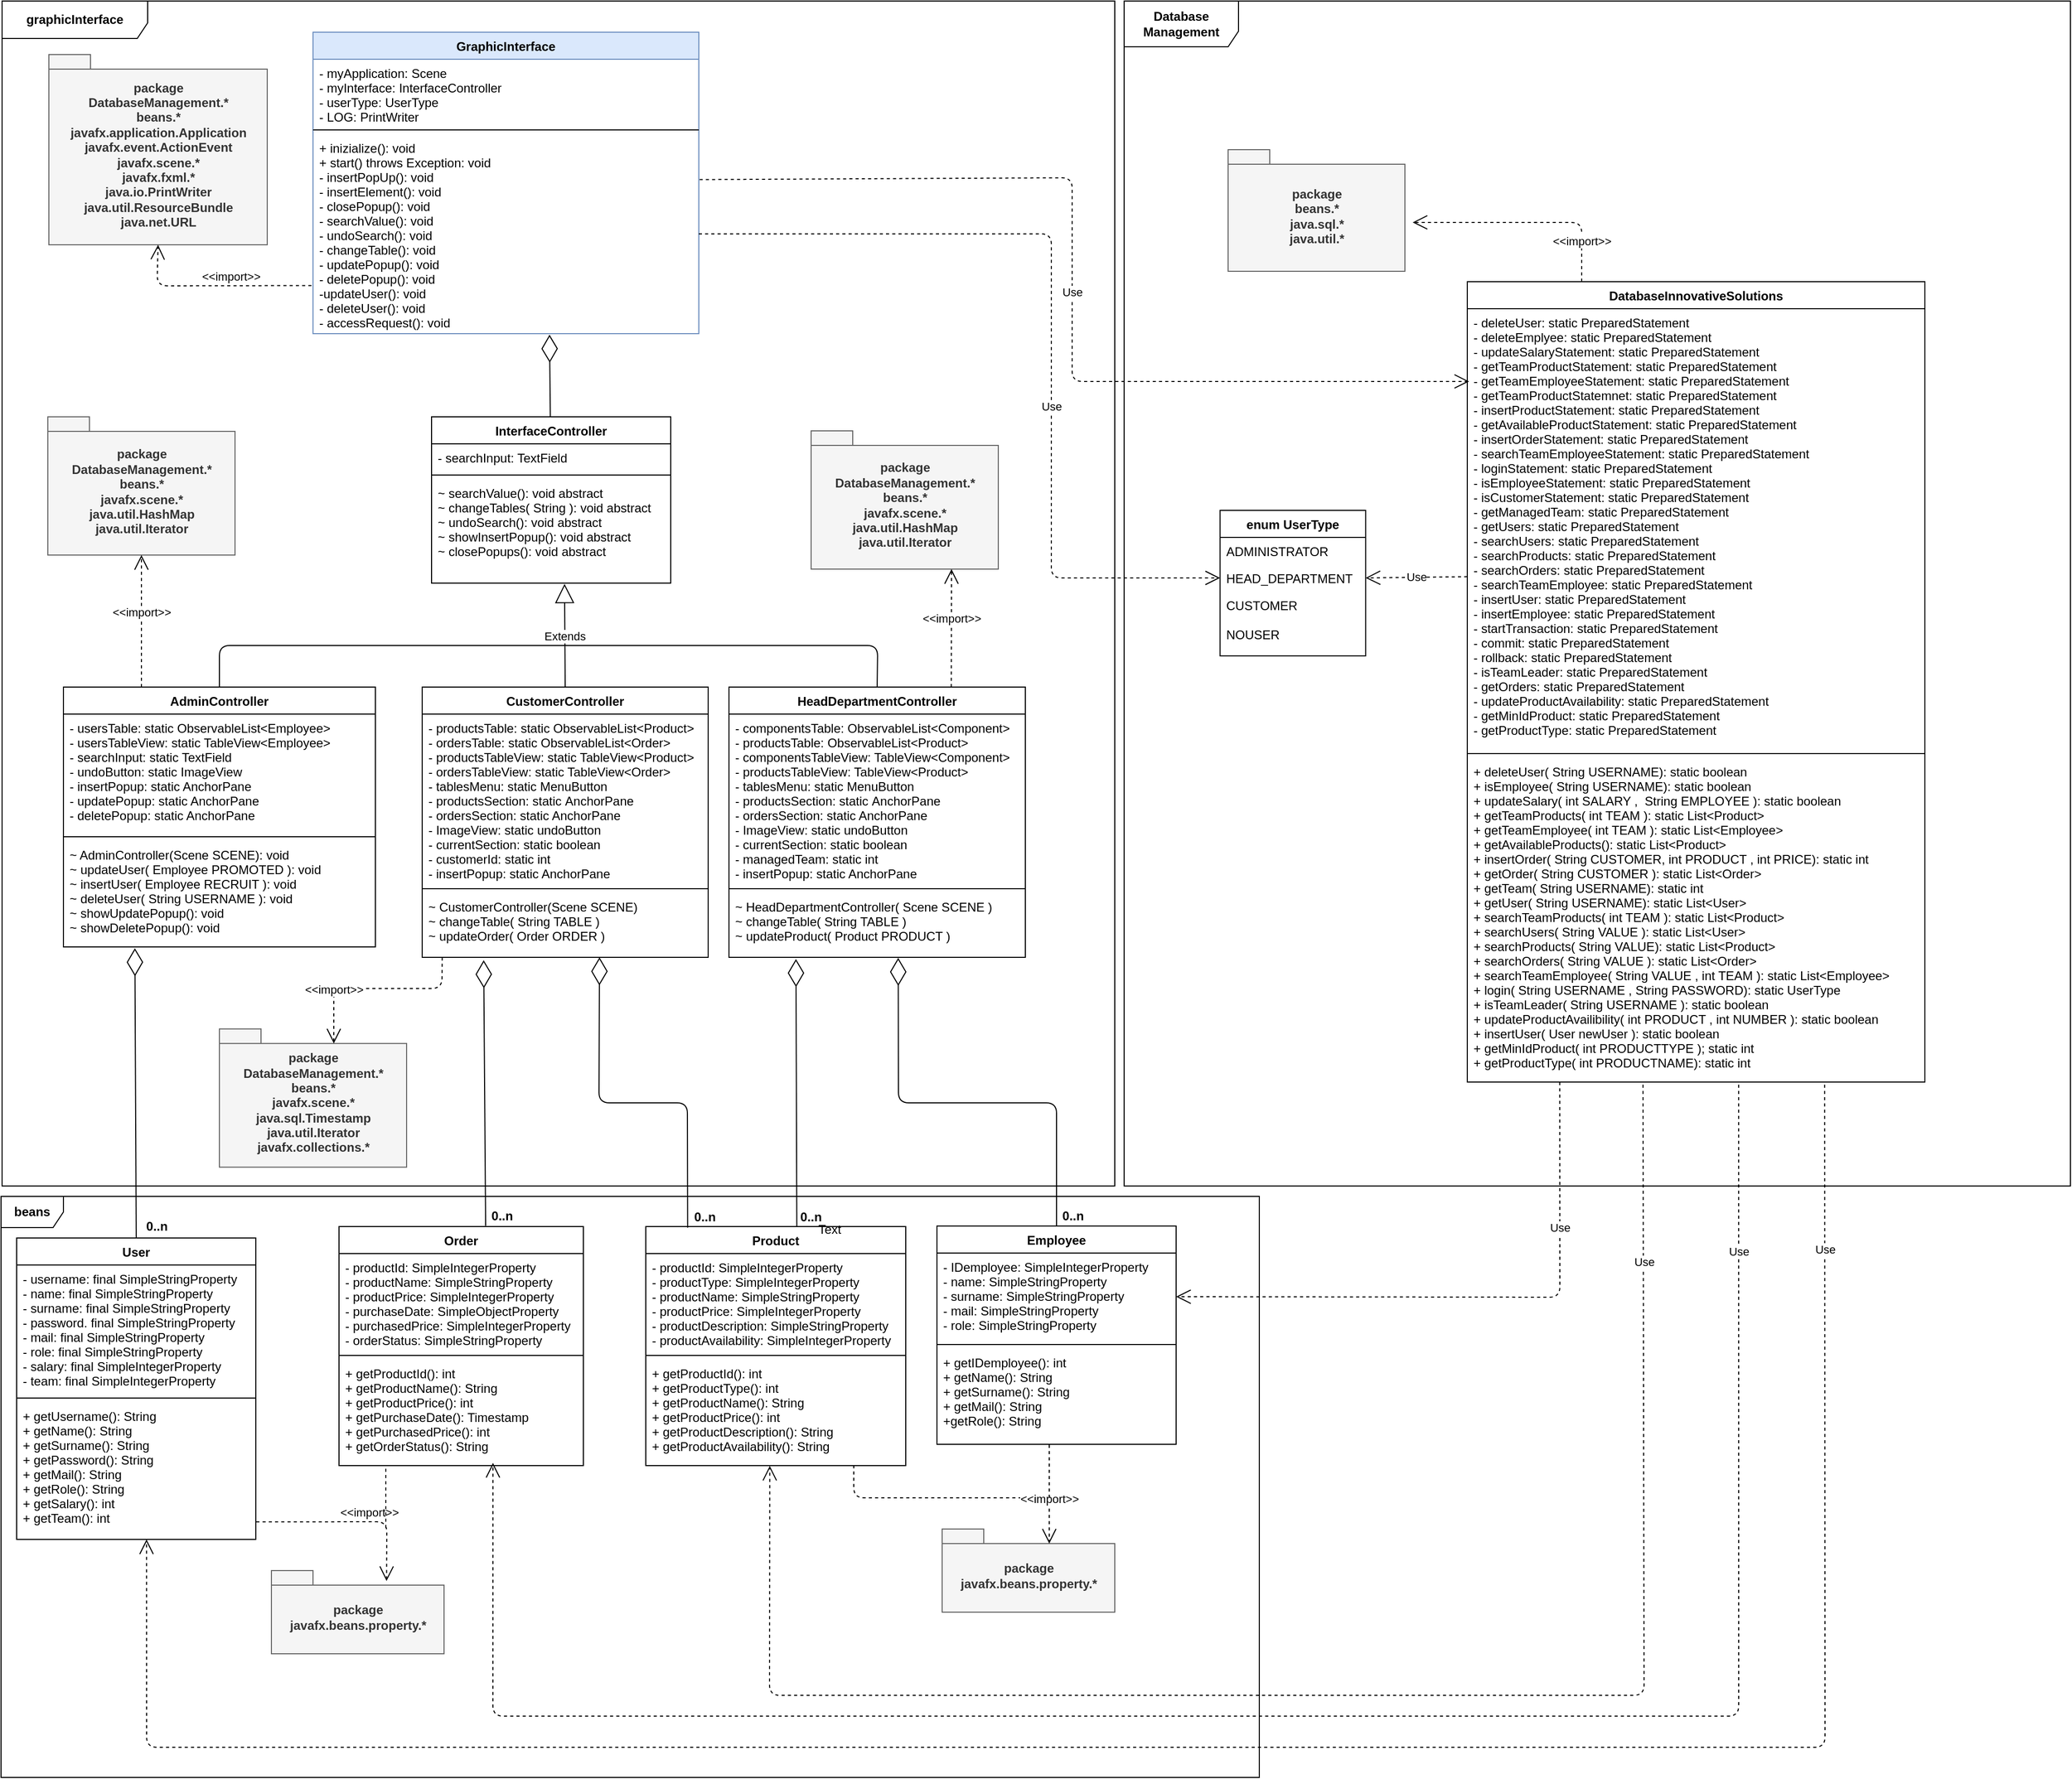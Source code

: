 <mxfile version="12.1.3" type="device" pages="1"><diagram id="MzINWJ7KjlrQxp1tsqJC" name="Page-1"><mxGraphModel dx="2232" dy="1827" grid="1" gridSize="10" guides="1" tooltips="1" connect="1" arrows="1" fold="1" page="1" pageScale="1" pageWidth="827" pageHeight="1169" math="0" shadow="0"><root><mxCell id="0"/><mxCell id="1" parent="0"/><mxCell id="zWNr34jP3jCe7QWxTcxZ-1" value="GraphicInterface" style="swimlane;fontStyle=1;align=center;verticalAlign=top;childLayout=stackLayout;horizontal=1;startSize=26;horizontalStack=0;resizeParent=1;resizeParentMax=0;resizeLast=0;collapsible=1;marginBottom=0;fillColor=#dae8fc;strokeColor=#6c8ebf;" parent="1" vertex="1"><mxGeometry x="40" y="20" width="371" height="290" as="geometry"/></mxCell><mxCell id="zWNr34jP3jCe7QWxTcxZ-2" value="- myApplication: Scene&#10;- myInterface: InterfaceController&#10;- userType: UserType&#10;- LOG: PrintWriter" style="text;strokeColor=none;fillColor=none;align=left;verticalAlign=top;spacingLeft=4;spacingRight=4;overflow=hidden;rotatable=0;points=[[0,0.5],[1,0.5]];portConstraint=eastwest;" parent="zWNr34jP3jCe7QWxTcxZ-1" vertex="1"><mxGeometry y="26" width="371" height="64" as="geometry"/></mxCell><mxCell id="zWNr34jP3jCe7QWxTcxZ-3" value="" style="line;strokeWidth=1;fillColor=none;align=left;verticalAlign=middle;spacingTop=-1;spacingLeft=3;spacingRight=3;rotatable=0;labelPosition=right;points=[];portConstraint=eastwest;" parent="zWNr34jP3jCe7QWxTcxZ-1" vertex="1"><mxGeometry y="90" width="371" height="8" as="geometry"/></mxCell><mxCell id="zWNr34jP3jCe7QWxTcxZ-4" value="+ inizialize(): void&#10;+ start() throws Exception: void&#10;- insertPopUp(): void&#10;- insertElement(): void&#10;- closePopup(): void&#10;- searchValue(): void&#10;- undoSearch(): void&#10;- changeTable(): void&#10;- updatePopup(): void&#10;- deletePopup(): void&#10;-updateUser(): void&#10;- deleteUser(): void&#10;- accessRequest(): void" style="text;strokeColor=none;fillColor=none;align=left;verticalAlign=top;spacingLeft=4;spacingRight=4;overflow=hidden;rotatable=0;points=[[0,0.5],[1,0.5]];portConstraint=eastwest;" parent="zWNr34jP3jCe7QWxTcxZ-1" vertex="1"><mxGeometry y="98" width="371" height="192" as="geometry"/></mxCell><mxCell id="zWNr34jP3jCe7QWxTcxZ-5" value="InterfaceController" style="swimlane;fontStyle=1;align=center;verticalAlign=top;childLayout=stackLayout;horizontal=1;startSize=26;horizontalStack=0;resizeParent=1;resizeParentMax=0;resizeLast=0;collapsible=1;marginBottom=0;" parent="1" vertex="1"><mxGeometry x="154" y="390" width="230" height="160" as="geometry"/></mxCell><mxCell id="zWNr34jP3jCe7QWxTcxZ-6" value="- searchInput: TextField" style="text;strokeColor=none;fillColor=none;align=left;verticalAlign=top;spacingLeft=4;spacingRight=4;overflow=hidden;rotatable=0;points=[[0,0.5],[1,0.5]];portConstraint=eastwest;" parent="zWNr34jP3jCe7QWxTcxZ-5" vertex="1"><mxGeometry y="26" width="230" height="26" as="geometry"/></mxCell><mxCell id="zWNr34jP3jCe7QWxTcxZ-7" value="" style="line;strokeWidth=1;fillColor=none;align=left;verticalAlign=middle;spacingTop=-1;spacingLeft=3;spacingRight=3;rotatable=0;labelPosition=right;points=[];portConstraint=eastwest;" parent="zWNr34jP3jCe7QWxTcxZ-5" vertex="1"><mxGeometry y="52" width="230" height="8" as="geometry"/></mxCell><mxCell id="zWNr34jP3jCe7QWxTcxZ-8" value="~ searchValue(): void abstract&#10;~ changeTables( String ): void abstract&#10;~ undoSearch(): void abstract&#10;~ showInsertPopup(): void abstract&#10;~ closePopups(): void abstract" style="text;strokeColor=none;fillColor=none;align=left;verticalAlign=top;spacingLeft=4;spacingRight=4;overflow=hidden;rotatable=0;points=[[0,0.5],[1,0.5]];portConstraint=eastwest;" parent="zWNr34jP3jCe7QWxTcxZ-5" vertex="1"><mxGeometry y="60" width="230" height="100" as="geometry"/></mxCell><mxCell id="zWNr34jP3jCe7QWxTcxZ-9" value="Extends" style="endArrow=block;endSize=16;endFill=0;html=1;entryX=0.556;entryY=1.007;entryDx=0;entryDy=0;entryPerimeter=0;exitX=0.5;exitY=0;exitDx=0;exitDy=0;" parent="1" source="zWNr34jP3jCe7QWxTcxZ-10" target="zWNr34jP3jCe7QWxTcxZ-8" edge="1"><mxGeometry width="160" relative="1" as="geometry"><mxPoint x="210" y="620" as="sourcePoint"/><mxPoint x="210" y="590" as="targetPoint"/></mxGeometry></mxCell><mxCell id="zWNr34jP3jCe7QWxTcxZ-10" value="CustomerController" style="swimlane;fontStyle=1;align=center;verticalAlign=top;childLayout=stackLayout;horizontal=1;startSize=26;horizontalStack=0;resizeParent=1;resizeParentMax=0;resizeLast=0;collapsible=1;marginBottom=0;" parent="1" vertex="1"><mxGeometry x="145" y="650" width="275" height="260" as="geometry"/></mxCell><mxCell id="zWNr34jP3jCe7QWxTcxZ-11" value="- productsTable: static ObservableList&lt;Product&gt;&#10;- ordersTable: static ObservableList&lt;Order&gt;&#10;- productsTableView: static TableView&lt;Product&gt;&#10;- ordersTableView: static TableView&lt;Order&gt;&#10;- tablesMenu: static MenuButton&#10;- productsSection: static AnchorPane&#10;- ordersSection: static AnchorPane&#10;- ImageView: static undoButton&#10;- currentSection: static boolean&#10;- customerId: static int&#10;- insertPopup: static AnchorPane" style="text;strokeColor=none;fillColor=none;align=left;verticalAlign=top;spacingLeft=4;spacingRight=4;overflow=hidden;rotatable=0;points=[[0,0.5],[1,0.5]];portConstraint=eastwest;" parent="zWNr34jP3jCe7QWxTcxZ-10" vertex="1"><mxGeometry y="26" width="275" height="164" as="geometry"/></mxCell><mxCell id="zWNr34jP3jCe7QWxTcxZ-12" value="" style="line;strokeWidth=1;fillColor=none;align=left;verticalAlign=middle;spacingTop=-1;spacingLeft=3;spacingRight=3;rotatable=0;labelPosition=right;points=[];portConstraint=eastwest;" parent="zWNr34jP3jCe7QWxTcxZ-10" vertex="1"><mxGeometry y="190" width="275" height="8" as="geometry"/></mxCell><mxCell id="zWNr34jP3jCe7QWxTcxZ-13" value="~ CustomerController(Scene SCENE)&#10;~ changeTable( String TABLE )&#10;~ updateOrder( Order ORDER )" style="text;strokeColor=none;fillColor=none;align=left;verticalAlign=top;spacingLeft=4;spacingRight=4;overflow=hidden;rotatable=0;points=[[0,0.5],[1,0.5]];portConstraint=eastwest;" parent="zWNr34jP3jCe7QWxTcxZ-10" vertex="1"><mxGeometry y="198" width="275" height="62" as="geometry"/></mxCell><mxCell id="zWNr34jP3jCe7QWxTcxZ-14" value="HeadDepartmentController" style="swimlane;fontStyle=1;align=center;verticalAlign=top;childLayout=stackLayout;horizontal=1;startSize=26;horizontalStack=0;resizeParent=1;resizeParentMax=0;resizeLast=0;collapsible=1;marginBottom=0;" parent="1" vertex="1"><mxGeometry x="440" y="650" width="285" height="260" as="geometry"/></mxCell><mxCell id="zWNr34jP3jCe7QWxTcxZ-15" value="- componentsTable: ObservableList&lt;Component&gt;&#10;- productsTable: ObservableList&lt;Product&gt;&#10;- componentsTableView: TableView&lt;Component&gt;&#10;- productsTableView: TableView&lt;Product&gt;&#10;- tablesMenu: static MenuButton&#10;- productsSection: static AnchorPane&#10;- ordersSection: static AnchorPane&#10;- ImageView: static undoButton&#10;- currentSection: static boolean&#10;- managedTeam: static int&#10;- insertPopup: static AnchorPane" style="text;strokeColor=none;fillColor=none;align=left;verticalAlign=top;spacingLeft=4;spacingRight=4;overflow=hidden;rotatable=0;points=[[0,0.5],[1,0.5]];portConstraint=eastwest;" parent="zWNr34jP3jCe7QWxTcxZ-14" vertex="1"><mxGeometry y="26" width="285" height="164" as="geometry"/></mxCell><mxCell id="zWNr34jP3jCe7QWxTcxZ-16" value="" style="line;strokeWidth=1;fillColor=none;align=left;verticalAlign=middle;spacingTop=-1;spacingLeft=3;spacingRight=3;rotatable=0;labelPosition=right;points=[];portConstraint=eastwest;" parent="zWNr34jP3jCe7QWxTcxZ-14" vertex="1"><mxGeometry y="190" width="285" height="8" as="geometry"/></mxCell><mxCell id="zWNr34jP3jCe7QWxTcxZ-17" value="~ HeadDepartmentController( Scene SCENE )&#10;~ changeTable( String TABLE )&#10;~ updateProduct( Product PRODUCT )" style="text;strokeColor=none;fillColor=none;align=left;verticalAlign=top;spacingLeft=4;spacingRight=4;overflow=hidden;rotatable=0;points=[[0,0.5],[1,0.5]];portConstraint=eastwest;" parent="zWNr34jP3jCe7QWxTcxZ-14" vertex="1"><mxGeometry y="198" width="285" height="62" as="geometry"/></mxCell><mxCell id="zWNr34jP3jCe7QWxTcxZ-18" value="AdminController" style="swimlane;fontStyle=1;align=center;verticalAlign=top;childLayout=stackLayout;horizontal=1;startSize=26;horizontalStack=0;resizeParent=1;resizeParentMax=0;resizeLast=0;collapsible=1;marginBottom=0;" parent="1" vertex="1"><mxGeometry x="-200" y="650" width="300" height="250" as="geometry"/></mxCell><mxCell id="zWNr34jP3jCe7QWxTcxZ-19" value="- usersTable: static ObservableList&lt;Employee&gt;&#10;- usersTableView: static TableView&lt;Employee&gt;&#10;- searchInput: static TextField&#10;- undoButton: static ImageView&#10;- insertPopup: static AnchorPane&#10;- updatePopup: static AnchorPane&#10;- deletePopup: static AnchorPane" style="text;strokeColor=none;fillColor=none;align=left;verticalAlign=top;spacingLeft=4;spacingRight=4;overflow=hidden;rotatable=0;points=[[0,0.5],[1,0.5]];portConstraint=eastwest;" parent="zWNr34jP3jCe7QWxTcxZ-18" vertex="1"><mxGeometry y="26" width="300" height="114" as="geometry"/></mxCell><mxCell id="zWNr34jP3jCe7QWxTcxZ-20" value="" style="line;strokeWidth=1;fillColor=none;align=left;verticalAlign=middle;spacingTop=-1;spacingLeft=3;spacingRight=3;rotatable=0;labelPosition=right;points=[];portConstraint=eastwest;" parent="zWNr34jP3jCe7QWxTcxZ-18" vertex="1"><mxGeometry y="140" width="300" height="8" as="geometry"/></mxCell><mxCell id="zWNr34jP3jCe7QWxTcxZ-21" value="~ AdminController(Scene SCENE): void&#10;~ updateUser( Employee PROMOTED ): void&#10;~ insertUser( Employee RECRUIT ): void &#10;~ deleteUser( String USERNAME ): void&#10;~ showUpdatePopup(): void&#10;~ showDeletePopup(): void&#10;" style="text;strokeColor=none;fillColor=none;align=left;verticalAlign=top;spacingLeft=4;spacingRight=4;overflow=hidden;rotatable=0;points=[[0,0.5],[1,0.5]];portConstraint=eastwest;" parent="zWNr34jP3jCe7QWxTcxZ-18" vertex="1"><mxGeometry y="148" width="300" height="102" as="geometry"/></mxCell><mxCell id="zWNr34jP3jCe7QWxTcxZ-22" value="" style="endArrow=none;html=1;exitX=0.5;exitY=0;exitDx=0;exitDy=0;entryX=0.5;entryY=0;entryDx=0;entryDy=0;" parent="1" source="zWNr34jP3jCe7QWxTcxZ-18" edge="1"><mxGeometry width="50" height="50" relative="1" as="geometry"><mxPoint x="80" y="620" as="sourcePoint"/><mxPoint x="582.5" y="650" as="targetPoint"/><Array as="points"><mxPoint x="-50" y="610"/><mxPoint x="210" y="610"/><mxPoint x="583" y="610"/></Array></mxGeometry></mxCell><mxCell id="zWNr34jP3jCe7QWxTcxZ-23" value="" style="endArrow=diamondThin;endFill=0;endSize=24;html=1;entryX=0.613;entryY=1.005;entryDx=0;entryDy=0;entryPerimeter=0;" parent="1" source="zWNr34jP3jCe7QWxTcxZ-5" target="zWNr34jP3jCe7QWxTcxZ-4" edge="1"><mxGeometry width="160" relative="1" as="geometry"><mxPoint x="191" y="370" as="sourcePoint"/><mxPoint x="265" y="313" as="targetPoint"/></mxGeometry></mxCell><mxCell id="zWNr34jP3jCe7QWxTcxZ-24" value="enum UserType" style="swimlane;fontStyle=1;childLayout=stackLayout;horizontal=1;startSize=26;fillColor=none;horizontalStack=0;resizeParent=1;resizeParentMax=0;resizeLast=0;collapsible=1;marginBottom=0;" parent="1" vertex="1"><mxGeometry x="912.25" y="480" width="140" height="140" as="geometry"/></mxCell><mxCell id="zWNr34jP3jCe7QWxTcxZ-25" value="ADMINISTRATOR&#10;" style="text;strokeColor=none;fillColor=none;align=left;verticalAlign=top;spacingLeft=4;spacingRight=4;overflow=hidden;rotatable=0;points=[[0,0.5],[1,0.5]];portConstraint=eastwest;" parent="zWNr34jP3jCe7QWxTcxZ-24" vertex="1"><mxGeometry y="26" width="140" height="26" as="geometry"/></mxCell><mxCell id="zWNr34jP3jCe7QWxTcxZ-26" value="HEAD_DEPARTMENT" style="text;strokeColor=none;fillColor=none;align=left;verticalAlign=top;spacingLeft=4;spacingRight=4;overflow=hidden;rotatable=0;points=[[0,0.5],[1,0.5]];portConstraint=eastwest;" parent="zWNr34jP3jCe7QWxTcxZ-24" vertex="1"><mxGeometry y="52" width="140" height="26" as="geometry"/></mxCell><mxCell id="zWNr34jP3jCe7QWxTcxZ-27" value="CUSTOMER&#10;&#10;NOUSER" style="text;strokeColor=none;fillColor=none;align=left;verticalAlign=top;spacingLeft=4;spacingRight=4;overflow=hidden;rotatable=0;points=[[0,0.5],[1,0.5]];portConstraint=eastwest;" parent="zWNr34jP3jCe7QWxTcxZ-24" vertex="1"><mxGeometry y="78" width="140" height="62" as="geometry"/></mxCell><mxCell id="zWNr34jP3jCe7QWxTcxZ-29" value="User" style="swimlane;fontStyle=1;align=center;verticalAlign=top;childLayout=stackLayout;horizontal=1;startSize=26;horizontalStack=0;resizeParent=1;resizeParentMax=0;resizeLast=0;collapsible=1;marginBottom=0;" parent="1" vertex="1"><mxGeometry x="-245" y="1180" width="230" height="290" as="geometry"/></mxCell><mxCell id="zWNr34jP3jCe7QWxTcxZ-30" value="- username: final SimpleStringProperty&#10;- name: final SimpleStringProperty&#10;- surname: final SimpleStringProperty&#10;- password. final SimpleStringProperty&#10;- mail: final SimpleStringProperty&#10;- role: final SimpleStringProperty&#10;- salary: final SimpleIntegerProperty&#10;- team: final SimpleIntegerProperty" style="text;strokeColor=none;fillColor=none;align=left;verticalAlign=top;spacingLeft=4;spacingRight=4;overflow=hidden;rotatable=0;points=[[0,0.5],[1,0.5]];portConstraint=eastwest;" parent="zWNr34jP3jCe7QWxTcxZ-29" vertex="1"><mxGeometry y="26" width="230" height="124" as="geometry"/></mxCell><mxCell id="zWNr34jP3jCe7QWxTcxZ-31" value="" style="line;strokeWidth=1;fillColor=none;align=left;verticalAlign=middle;spacingTop=-1;spacingLeft=3;spacingRight=3;rotatable=0;labelPosition=right;points=[];portConstraint=eastwest;" parent="zWNr34jP3jCe7QWxTcxZ-29" vertex="1"><mxGeometry y="150" width="230" height="8" as="geometry"/></mxCell><mxCell id="zWNr34jP3jCe7QWxTcxZ-32" value="+ getUsername(): String&#10;+ getName(): String&#10;+ getSurname(): String&#10;+ getPassword(): String&#10;+ getMail(): String&#10;+ getRole(): String&#10;+ getSalary(): int&#10;+ getTeam(): int" style="text;strokeColor=none;fillColor=none;align=left;verticalAlign=top;spacingLeft=4;spacingRight=4;overflow=hidden;rotatable=0;points=[[0,0.5],[1,0.5]];portConstraint=eastwest;" parent="zWNr34jP3jCe7QWxTcxZ-29" vertex="1"><mxGeometry y="158" width="230" height="132" as="geometry"/></mxCell><mxCell id="zWNr34jP3jCe7QWxTcxZ-33" value="Product" style="swimlane;fontStyle=1;align=center;verticalAlign=top;childLayout=stackLayout;horizontal=1;startSize=26;horizontalStack=0;resizeParent=1;resizeParentMax=0;resizeLast=0;collapsible=1;marginBottom=0;" parent="1" vertex="1"><mxGeometry x="360" y="1169" width="250" height="230" as="geometry"/></mxCell><mxCell id="zWNr34jP3jCe7QWxTcxZ-34" value="- productId: SimpleIntegerProperty&#10;- productType: SimpleIntegerProperty&#10;- productName: SimpleStringProperty&#10;- productPrice: SimpleIntegerProperty&#10;- productDescription: SimpleStringProperty&#10;- productAvailability: SimpleIntegerProperty" style="text;strokeColor=none;fillColor=none;align=left;verticalAlign=top;spacingLeft=4;spacingRight=4;overflow=hidden;rotatable=0;points=[[0,0.5],[1,0.5]];portConstraint=eastwest;" parent="zWNr34jP3jCe7QWxTcxZ-33" vertex="1"><mxGeometry y="26" width="250" height="94" as="geometry"/></mxCell><mxCell id="zWNr34jP3jCe7QWxTcxZ-35" value="" style="line;strokeWidth=1;fillColor=none;align=left;verticalAlign=middle;spacingTop=-1;spacingLeft=3;spacingRight=3;rotatable=0;labelPosition=right;points=[];portConstraint=eastwest;" parent="zWNr34jP3jCe7QWxTcxZ-33" vertex="1"><mxGeometry y="120" width="250" height="8" as="geometry"/></mxCell><mxCell id="zWNr34jP3jCe7QWxTcxZ-36" value="+ getProductId(): int&#10;+ getProductType(): int&#10;+ getProductName(): String&#10;+ getProductPrice(): int&#10;+ getProductDescription(): String&#10;+ getProductAvailability(): String" style="text;strokeColor=none;fillColor=none;align=left;verticalAlign=top;spacingLeft=4;spacingRight=4;overflow=hidden;rotatable=0;points=[[0,0.5],[1,0.5]];portConstraint=eastwest;" parent="zWNr34jP3jCe7QWxTcxZ-33" vertex="1"><mxGeometry y="128" width="250" height="102" as="geometry"/></mxCell><mxCell id="zWNr34jP3jCe7QWxTcxZ-37" value="Order" style="swimlane;fontStyle=1;align=center;verticalAlign=top;childLayout=stackLayout;horizontal=1;startSize=26;horizontalStack=0;resizeParent=1;resizeParentMax=0;resizeLast=0;collapsible=1;marginBottom=0;" parent="1" vertex="1"><mxGeometry x="65" y="1169" width="235" height="230" as="geometry"/></mxCell><mxCell id="zWNr34jP3jCe7QWxTcxZ-38" value="- productId: SimpleIntegerProperty&#10;- productName: SimpleStringProperty&#10;- productPrice: SimpleIntegerProperty&#10;- purchaseDate: SimpleObjectProperty&#10;- purchasedPrice: SimpleIntegerProperty&#10;- orderStatus: SimpleStringProperty" style="text;strokeColor=none;fillColor=none;align=left;verticalAlign=top;spacingLeft=4;spacingRight=4;overflow=hidden;rotatable=0;points=[[0,0.5],[1,0.5]];portConstraint=eastwest;" parent="zWNr34jP3jCe7QWxTcxZ-37" vertex="1"><mxGeometry y="26" width="235" height="94" as="geometry"/></mxCell><mxCell id="zWNr34jP3jCe7QWxTcxZ-39" value="" style="line;strokeWidth=1;fillColor=none;align=left;verticalAlign=middle;spacingTop=-1;spacingLeft=3;spacingRight=3;rotatable=0;labelPosition=right;points=[];portConstraint=eastwest;" parent="zWNr34jP3jCe7QWxTcxZ-37" vertex="1"><mxGeometry y="120" width="235" height="8" as="geometry"/></mxCell><mxCell id="zWNr34jP3jCe7QWxTcxZ-40" value="+ getProductId(): int&#10;+ getProductName(): String&#10;+ getProductPrice(): int&#10;+ getPurchaseDate(): Timestamp&#10;+ getPurchasedPrice(): int&#10;+ getOrderStatus(): String" style="text;strokeColor=none;fillColor=none;align=left;verticalAlign=top;spacingLeft=4;spacingRight=4;overflow=hidden;rotatable=0;points=[[0,0.5],[1,0.5]];portConstraint=eastwest;" parent="zWNr34jP3jCe7QWxTcxZ-37" vertex="1"><mxGeometry y="128" width="235" height="102" as="geometry"/></mxCell><mxCell id="zWNr34jP3jCe7QWxTcxZ-41" value="Employee" style="swimlane;fontStyle=1;align=center;verticalAlign=top;childLayout=stackLayout;horizontal=1;startSize=26;horizontalStack=0;resizeParent=1;resizeParentMax=0;resizeLast=0;collapsible=1;marginBottom=0;" parent="1" vertex="1"><mxGeometry x="640" y="1168.5" width="230" height="210" as="geometry"/></mxCell><mxCell id="zWNr34jP3jCe7QWxTcxZ-42" value="- IDemployee: SimpleIntegerProperty&#10;- name: SimpleStringProperty&#10;- surname: SimpleStringProperty&#10;- mail: SimpleStringProperty&#10;- role: SimpleStringProperty" style="text;strokeColor=none;fillColor=none;align=left;verticalAlign=top;spacingLeft=4;spacingRight=4;overflow=hidden;rotatable=0;points=[[0,0.5],[1,0.5]];portConstraint=eastwest;" parent="zWNr34jP3jCe7QWxTcxZ-41" vertex="1"><mxGeometry y="26" width="230" height="84" as="geometry"/></mxCell><mxCell id="zWNr34jP3jCe7QWxTcxZ-43" value="" style="line;strokeWidth=1;fillColor=none;align=left;verticalAlign=middle;spacingTop=-1;spacingLeft=3;spacingRight=3;rotatable=0;labelPosition=right;points=[];portConstraint=eastwest;" parent="zWNr34jP3jCe7QWxTcxZ-41" vertex="1"><mxGeometry y="110" width="230" height="8" as="geometry"/></mxCell><mxCell id="zWNr34jP3jCe7QWxTcxZ-44" value="+ getIDemployee(): int&#10;+ getName(): String&#10;+ getSurname(): String&#10;+ getMail(): String&#10;+getRole(): String" style="text;strokeColor=none;fillColor=none;align=left;verticalAlign=top;spacingLeft=4;spacingRight=4;overflow=hidden;rotatable=0;points=[[0,0.5],[1,0.5]];portConstraint=eastwest;" parent="zWNr34jP3jCe7QWxTcxZ-41" vertex="1"><mxGeometry y="118" width="230" height="92" as="geometry"/></mxCell><mxCell id="zWNr34jP3jCe7QWxTcxZ-46" value="" style="endArrow=diamondThin;endFill=0;endSize=24;html=1;entryX=0.229;entryY=1.012;entryDx=0;entryDy=0;entryPerimeter=0;exitX=0.5;exitY=0;exitDx=0;exitDy=0;" parent="1" source="zWNr34jP3jCe7QWxTcxZ-29" target="zWNr34jP3jCe7QWxTcxZ-21" edge="1"><mxGeometry width="160" relative="1" as="geometry"><mxPoint x="-130" y="1050" as="sourcePoint"/><mxPoint x="30" y="1050" as="targetPoint"/></mxGeometry></mxCell><mxCell id="zWNr34jP3jCe7QWxTcxZ-47" value="" style="endArrow=diamondThin;endFill=0;endSize=24;html=1;entryX=0.215;entryY=1.045;entryDx=0;entryDy=0;entryPerimeter=0;exitX=0.6;exitY=-0.003;exitDx=0;exitDy=0;exitPerimeter=0;" parent="1" source="zWNr34jP3jCe7QWxTcxZ-37" edge="1" target="zWNr34jP3jCe7QWxTcxZ-13"><mxGeometry width="160" relative="1" as="geometry"><mxPoint x="204" y="1167" as="sourcePoint"/><mxPoint x="204" y="992" as="targetPoint"/><Array as="points"/></mxGeometry></mxCell><mxCell id="zWNr34jP3jCe7QWxTcxZ-48" value="" style="endArrow=diamondThin;endFill=0;endSize=24;html=1;entryX=0.62;entryY=1;entryDx=0;entryDy=0;entryPerimeter=0;exitX=0.161;exitY=0.005;exitDx=0;exitDy=0;exitPerimeter=0;" parent="1" source="zWNr34jP3jCe7QWxTcxZ-33" target="zWNr34jP3jCe7QWxTcxZ-13" edge="1"><mxGeometry width="160" relative="1" as="geometry"><mxPoint x="320" y="1050" as="sourcePoint"/><mxPoint x="480" y="1050" as="targetPoint"/><Array as="points"><mxPoint x="400" y="1050"/><mxPoint x="315" y="1050"/></Array></mxGeometry></mxCell><mxCell id="zWNr34jP3jCe7QWxTcxZ-49" value="" style="endArrow=diamondThin;endFill=0;endSize=24;html=1;entryX=0.571;entryY=1.008;entryDx=0;entryDy=0;entryPerimeter=0;exitX=0.5;exitY=0;exitDx=0;exitDy=0;" parent="1" source="zWNr34jP3jCe7QWxTcxZ-41" target="zWNr34jP3jCe7QWxTcxZ-17" edge="1"><mxGeometry width="160" relative="1" as="geometry"><mxPoint x="490" y="1090" as="sourcePoint"/><mxPoint x="650" y="1090" as="targetPoint"/><Array as="points"><mxPoint x="755" y="1050"/><mxPoint x="603" y="1050"/></Array></mxGeometry></mxCell><mxCell id="zWNr34jP3jCe7QWxTcxZ-50" value="" style="endArrow=diamondThin;endFill=0;endSize=24;html=1;entryX=0.226;entryY=1.027;entryDx=0;entryDy=0;entryPerimeter=0;exitX=0.581;exitY=-0.001;exitDx=0;exitDy=0;exitPerimeter=0;" parent="1" source="zWNr34jP3jCe7QWxTcxZ-33" target="zWNr34jP3jCe7QWxTcxZ-17" edge="1"><mxGeometry width="160" relative="1" as="geometry"><mxPoint x="430" y="1090" as="sourcePoint"/><mxPoint x="590" y="1090" as="targetPoint"/><Array as="points"/></mxGeometry></mxCell><mxCell id="zWNr34jP3jCe7QWxTcxZ-51" value="DatabaseInnovativeSolutions" style="swimlane;fontStyle=1;align=center;verticalAlign=top;childLayout=stackLayout;horizontal=1;startSize=26;horizontalStack=0;resizeParent=1;resizeParentMax=0;resizeLast=0;collapsible=1;marginBottom=0;" parent="1" vertex="1"><mxGeometry x="1150" y="260" width="440" height="770" as="geometry"/></mxCell><mxCell id="zWNr34jP3jCe7QWxTcxZ-52" value="- deleteUser: static PreparedStatement&#10;- deleteEmplyee: static PreparedStatement&#10;- updateSalaryStatement: static PreparedStatement&#10;- getTeamProductStatement: static PreparedStatement&#10;- getTeamEmployeeStatement: static PreparedStatement&#10;- getTeamProductStatemnet: static PreparedStatement&#10;- insertProductStatement: static PreparedStatement&#10;- getAvailableProductStatement: static PreparedStatement&#10;- insertOrderStatement: static PreparedStatement&#10;- searchTeamEmployeeStatement: static PreparedStatement&#10;- loginStatement: static PreparedStatement&#10;- isEmployeeStatement: static PreparedStatement&#10;- isCustomerStatement: static PreparedStatement&#10;- getManagedTeam: static PreparedStatement&#10;- getUsers: static PreparedStatement&#10;- searchUsers: static PreparedStatement&#10;- searchProducts: static PreparedStatement&#10;- searchOrders: static PreparedStatement&#10;- searchTeamEmployee: static PreparedStatement&#10;- insertUser: static PreparedStatement&#10;- insertEmployee: static PreparedStatement&#10;- startTransaction: static PreparedStatement&#10;- commit: static PreparedStatement&#10;- rollback: static PreparedStatement&#10;- isTeamLeader: static PreparedStatement&#10;- getOrders: static PreparedStatement&#10;- updateProductAvailability: static PreparedStatement&#10;- getMinIdProduct: static PreparedStatement&#10;- getProductType: static PreparedStatement" style="text;strokeColor=none;fillColor=none;align=left;verticalAlign=top;spacingLeft=4;spacingRight=4;overflow=hidden;rotatable=0;points=[[0,0.5],[1,0.5]];portConstraint=eastwest;" parent="zWNr34jP3jCe7QWxTcxZ-51" vertex="1"><mxGeometry y="26" width="440" height="424" as="geometry"/></mxCell><mxCell id="zWNr34jP3jCe7QWxTcxZ-53" value="" style="line;strokeWidth=1;fillColor=none;align=left;verticalAlign=middle;spacingTop=-1;spacingLeft=3;spacingRight=3;rotatable=0;labelPosition=right;points=[];portConstraint=eastwest;" parent="zWNr34jP3jCe7QWxTcxZ-51" vertex="1"><mxGeometry y="450" width="440" height="8" as="geometry"/></mxCell><mxCell id="zWNr34jP3jCe7QWxTcxZ-54" value="+ deleteUser( String USERNAME): static boolean&#10;+ isEmployee( String USERNAME): static boolean&#10;+ updateSalary( int SALARY ,  String EMPLOYEE ): static boolean&#10;+ getTeamProducts( int TEAM ): static List&lt;Product&gt;&#10;+ getTeamEmployee( int TEAM ): static List&lt;Employee&gt;&#10;+ getAvailableProducts(): static List&lt;Product&gt;&#10;+ insertOrder( String CUSTOMER, int PRODUCT , int PRICE): static int&#10;+ getOrder( String CUSTOMER ): static List&lt;Order&gt;&#10;+ getTeam( String USERNAME): static int&#10;+ getUser( String USERNAME): static List&lt;User&gt;&#10;+ searchTeamProducts( int TEAM ): static List&lt;Product&gt;&#10;+ searchUsers( String VALUE ): static List&lt;User&gt;&#10;+ searchProducts( String VALUE): static List&lt;Product&gt;&#10;+ searchOrders( String VALUE ): static List&lt;Order&gt;&#10;+ searchTeamEmployee( String VALUE , int TEAM ): static List&lt;Employee&gt;&#10;+ login( String USERNAME , String PASSWORD): static UserType&#10;+ isTeamLeader( String USERNAME ): static boolean&#10;+ updateProductAvailibility( int PRODUCT , int NUMBER ): static boolean&#10;+ insertUser( User newUser ): static boolean&#10;+ getMinIdProduct( int PRODUCTTYPE ); static int&#10;+ getProductType( int PRODUCTNAME): static int&#10;" style="text;strokeColor=none;fillColor=none;align=left;verticalAlign=top;spacingLeft=4;spacingRight=4;overflow=hidden;rotatable=0;points=[[0,0.5],[1,0.5]];portConstraint=eastwest;" parent="zWNr34jP3jCe7QWxTcxZ-51" vertex="1"><mxGeometry y="458" width="440" height="312" as="geometry"/></mxCell><mxCell id="zWNr34jP3jCe7QWxTcxZ-56" value="Use" style="endArrow=open;endSize=12;dashed=1;html=1;exitX=0.781;exitY=1.008;exitDx=0;exitDy=0;exitPerimeter=0;entryX=0.543;entryY=1;entryDx=0;entryDy=0;entryPerimeter=0;" parent="1" source="zWNr34jP3jCe7QWxTcxZ-54" target="zWNr34jP3jCe7QWxTcxZ-32" edge="1"><mxGeometry x="-0.871" width="160" relative="1" as="geometry"><mxPoint x="790" y="440" as="sourcePoint"/><mxPoint x="-10" y="1390" as="targetPoint"/><Array as="points"><mxPoint x="1494" y="1670"/><mxPoint x="-120" y="1670"/></Array><mxPoint y="1" as="offset"/></mxGeometry></mxCell><mxCell id="zWNr34jP3jCe7QWxTcxZ-57" value="Use" style="endArrow=open;endSize=12;dashed=1;html=1;entryX=0.63;entryY=0.974;entryDx=0;entryDy=0;entryPerimeter=0;exitX=0.593;exitY=1.008;exitDx=0;exitDy=0;exitPerimeter=0;" parent="1" source="zWNr34jP3jCe7QWxTcxZ-54" target="zWNr34jP3jCe7QWxTcxZ-40" edge="1"><mxGeometry x="-0.844" width="160" relative="1" as="geometry"><mxPoint x="830" y="440" as="sourcePoint"/><mxPoint x="140" y="1300" as="targetPoint"/><Array as="points"><mxPoint x="1411" y="1640"/><mxPoint x="213" y="1640"/></Array><mxPoint y="1" as="offset"/></mxGeometry></mxCell><mxCell id="zWNr34jP3jCe7QWxTcxZ-58" value="Use" style="endArrow=open;endSize=12;dashed=1;html=1;entryX=0.477;entryY=1.002;entryDx=0;entryDy=0;entryPerimeter=0;exitX=0.384;exitY=1.008;exitDx=0;exitDy=0;exitPerimeter=0;" parent="1" source="zWNr34jP3jCe7QWxTcxZ-54" target="zWNr34jP3jCe7QWxTcxZ-36" edge="1"><mxGeometry x="-0.793" y="1" width="160" relative="1" as="geometry"><mxPoint x="850" y="450" as="sourcePoint"/><mxPoint x="420" y="1290" as="targetPoint"/><Array as="points"><mxPoint x="1320" y="1620"/><mxPoint x="479" y="1620"/></Array><mxPoint as="offset"/></mxGeometry></mxCell><mxCell id="zWNr34jP3jCe7QWxTcxZ-59" value="Use" style="endArrow=open;endSize=12;dashed=1;html=1;exitX=0.202;exitY=1;exitDx=0;exitDy=0;exitPerimeter=0;entryX=1;entryY=0.5;entryDx=0;entryDy=0;" parent="1" source="zWNr34jP3jCe7QWxTcxZ-54" target="zWNr34jP3jCe7QWxTcxZ-42" edge="1"><mxGeometry x="-0.514" width="160" relative="1" as="geometry"><mxPoint x="1110" y="120" as="sourcePoint"/><mxPoint x="940" y="1310" as="targetPoint"/><Array as="points"><mxPoint x="1239" y="1237"/></Array><mxPoint as="offset"/></mxGeometry></mxCell><mxCell id="zWNr34jP3jCe7QWxTcxZ-62" value="&lt;b&gt;0..n&lt;/b&gt;" style="text;html=1;strokeColor=none;fillColor=none;align=center;verticalAlign=middle;whiteSpace=wrap;rounded=0;" parent="1" vertex="1"><mxGeometry x="-130" y="1158.5" width="40" height="20" as="geometry"/></mxCell><mxCell id="zWNr34jP3jCe7QWxTcxZ-63" value="&lt;b&gt;0..n&lt;/b&gt;" style="text;html=1;strokeColor=none;fillColor=none;align=center;verticalAlign=middle;whiteSpace=wrap;rounded=0;" parent="1" vertex="1"><mxGeometry x="201.5" y="1148.5" width="40" height="20" as="geometry"/></mxCell><mxCell id="zWNr34jP3jCe7QWxTcxZ-66" value="&lt;b&gt;0..n&lt;/b&gt;" style="text;html=1;strokeColor=none;fillColor=none;align=center;verticalAlign=middle;whiteSpace=wrap;rounded=0;" parent="1" vertex="1"><mxGeometry x="397" y="1150" width="40" height="20" as="geometry"/></mxCell><mxCell id="zWNr34jP3jCe7QWxTcxZ-67" value="&lt;b&gt;0..n&lt;/b&gt;" style="text;html=1;strokeColor=none;fillColor=none;align=center;verticalAlign=middle;whiteSpace=wrap;rounded=0;" parent="1" vertex="1"><mxGeometry x="499" y="1150" width="40" height="20" as="geometry"/></mxCell><mxCell id="zWNr34jP3jCe7QWxTcxZ-68" value="&lt;b&gt;0..n&lt;/b&gt;" style="text;html=1;strokeColor=none;fillColor=none;align=center;verticalAlign=middle;whiteSpace=wrap;rounded=0;" parent="1" vertex="1"><mxGeometry x="751" y="1148.5" width="40" height="20" as="geometry"/></mxCell><mxCell id="zWNr34jP3jCe7QWxTcxZ-69" value="&lt;b&gt;graphicInterface&lt;/b&gt;" style="shape=umlFrame;whiteSpace=wrap;html=1;width=140;height=36;" parent="1" vertex="1"><mxGeometry x="-259" y="-10" width="1070" height="1140" as="geometry"/></mxCell><mxCell id="zWNr34jP3jCe7QWxTcxZ-70" value="&lt;b&gt;beans&lt;/b&gt;" style="shape=umlFrame;whiteSpace=wrap;html=1;" parent="1" vertex="1"><mxGeometry x="-260" y="1140" width="1210" height="559" as="geometry"/></mxCell><mxCell id="zWNr34jP3jCe7QWxTcxZ-71" value="&lt;b&gt;Database Management&lt;/b&gt;" style="shape=umlFrame;whiteSpace=wrap;html=1;width=110;height=44;" parent="1" vertex="1"><mxGeometry x="820" y="-10" width="910" height="1140" as="geometry"/></mxCell><mxCell id="rEpvMMhikxrBJz0BpcPn-3" value="Use" style="endArrow=open;endSize=12;dashed=1;html=1;exitX=1;exitY=0.5;exitDx=0;exitDy=0;entryX=0;entryY=0.5;entryDx=0;entryDy=0;" parent="1" source="zWNr34jP3jCe7QWxTcxZ-4" target="zWNr34jP3jCe7QWxTcxZ-26" edge="1"><mxGeometry x="0.214" width="160" relative="1" as="geometry"><mxPoint x="500" y="400" as="sourcePoint"/><mxPoint x="660" y="400" as="targetPoint"/><Array as="points"><mxPoint x="750" y="214"/><mxPoint x="750" y="545"/></Array><mxPoint as="offset"/></mxGeometry></mxCell><mxCell id="rEpvMMhikxrBJz0BpcPn-4" value="Use" style="endArrow=open;endSize=12;dashed=1;html=1;exitX=0;exitY=0.608;exitDx=0;exitDy=0;exitPerimeter=0;entryX=1;entryY=0.5;entryDx=0;entryDy=0;" parent="1" source="zWNr34jP3jCe7QWxTcxZ-52" target="zWNr34jP3jCe7QWxTcxZ-26" edge="1"><mxGeometry width="160" relative="1" as="geometry"><mxPoint x="890" y="430" as="sourcePoint"/><mxPoint x="1050" y="430" as="targetPoint"/></mxGeometry></mxCell><mxCell id="k5HUhKj5VphUaCy2CHMJ-3" value="Use" style="endArrow=open;endSize=12;dashed=1;html=1;exitX=1.002;exitY=0.228;exitDx=0;exitDy=0;exitPerimeter=0;entryX=0.004;entryY=0.165;entryDx=0;entryDy=0;entryPerimeter=0;" edge="1" parent="1" source="zWNr34jP3jCe7QWxTcxZ-4" target="zWNr34jP3jCe7QWxTcxZ-52"><mxGeometry width="160" relative="1" as="geometry"><mxPoint x="520" y="250" as="sourcePoint"/><mxPoint x="680" y="250" as="targetPoint"/><Array as="points"><mxPoint x="770" y="160"/><mxPoint x="770" y="356"/></Array></mxGeometry></mxCell><mxCell id="k5HUhKj5VphUaCy2CHMJ-6" value="package&lt;br&gt;beans.*&lt;br&gt;java.sql.*&lt;br&gt;java.util.*" style="shape=folder;fontStyle=1;spacingTop=10;tabWidth=40;tabHeight=14;tabPosition=left;html=1;fillColor=#f5f5f5;strokeColor=#666666;fontColor=#333333;" vertex="1" parent="1"><mxGeometry x="920" y="133" width="170" height="117" as="geometry"/></mxCell><mxCell id="k5HUhKj5VphUaCy2CHMJ-7" value="&amp;lt;&amp;lt;import&amp;gt;&amp;gt;" style="edgeStyle=none;html=1;endArrow=open;endSize=12;dashed=1;verticalAlign=bottom;entryX=1.044;entryY=0.598;entryDx=0;entryDy=0;entryPerimeter=0;exitX=0.25;exitY=0;exitDx=0;exitDy=0;" edge="1" parent="1" source="zWNr34jP3jCe7QWxTcxZ-51" target="k5HUhKj5VphUaCy2CHMJ-6"><mxGeometry x="-0.727" width="160" relative="1" as="geometry"><mxPoint x="1290" y="260" as="sourcePoint"/><mxPoint x="1370" y="250" as="targetPoint"/><Array as="points"><mxPoint x="1260" y="203"/></Array><mxPoint as="offset"/></mxGeometry></mxCell><mxCell id="k5HUhKj5VphUaCy2CHMJ-8" value="package&lt;br&gt;javafx.beans.property.*" style="shape=folder;fontStyle=1;spacingTop=10;tabWidth=40;tabHeight=14;tabPosition=left;html=1;fillColor=#f5f5f5;strokeColor=#666666;fontColor=#333333;" vertex="1" parent="1"><mxGeometry y="1500" width="166" height="80" as="geometry"/></mxCell><mxCell id="k5HUhKj5VphUaCy2CHMJ-9" value="&amp;lt;&amp;lt;import&amp;gt;&amp;gt;" style="edgeStyle=none;html=1;endArrow=open;endSize=12;dashed=1;verticalAlign=bottom;exitX=1.002;exitY=0.88;exitDx=0;exitDy=0;entryX=0.667;entryY=0.138;entryDx=0;entryDy=0;entryPerimeter=0;exitPerimeter=0;" edge="1" parent="1"><mxGeometry x="0.372" y="-17" width="160" relative="1" as="geometry"><mxPoint x="-14.54" y="1453.16" as="sourcePoint"/><mxPoint x="110.722" y="1510.04" as="targetPoint"/><Array as="points"><mxPoint x="111" y="1453"/></Array><mxPoint as="offset"/></mxGeometry></mxCell><mxCell id="k5HUhKj5VphUaCy2CHMJ-10" value="" style="endArrow=none;dashed=1;html=1;" edge="1" parent="1"><mxGeometry width="50" height="50" relative="1" as="geometry"><mxPoint x="110" y="1459" as="sourcePoint"/><mxPoint x="110" y="1399" as="targetPoint"/></mxGeometry></mxCell><mxCell id="k5HUhKj5VphUaCy2CHMJ-11" value="package&lt;br&gt;javafx.beans.property.*" style="shape=folder;fontStyle=1;spacingTop=10;tabWidth=40;tabHeight=14;tabPosition=left;html=1;fillColor=#f5f5f5;strokeColor=#666666;fontColor=#333333;" vertex="1" parent="1"><mxGeometry x="645" y="1460" width="166" height="80" as="geometry"/></mxCell><mxCell id="k5HUhKj5VphUaCy2CHMJ-12" value="&amp;lt;&amp;lt;import&amp;gt;&amp;gt;" style="edgeStyle=none;html=1;endArrow=open;endSize=12;dashed=1;verticalAlign=bottom;exitX=0.8;exitY=0.996;exitDx=0;exitDy=0;exitPerimeter=0;entryX=0;entryY=0;entryDx=103;entryDy=14;entryPerimeter=0;" edge="1" parent="1"><mxGeometry x="0.742" width="160" relative="1" as="geometry"><mxPoint x="560" y="1398.592" as="sourcePoint"/><mxPoint x="748" y="1474" as="targetPoint"/><Array as="points"><mxPoint x="560" y="1430"/><mxPoint x="748" y="1430"/></Array><mxPoint as="offset"/></mxGeometry></mxCell><mxCell id="k5HUhKj5VphUaCy2CHMJ-13" value="" style="endArrow=none;dashed=1;html=1;" edge="1" parent="1"><mxGeometry width="50" height="50" relative="1" as="geometry"><mxPoint x="748" y="1430" as="sourcePoint"/><mxPoint x="748" y="1378" as="targetPoint"/></mxGeometry></mxCell><mxCell id="k5HUhKj5VphUaCy2CHMJ-15" value="package&lt;br&gt;DatabaseManagement.*&lt;br&gt;beans.*&lt;br&gt;javafx.scene.*&lt;br&gt;java.util.HashMap&lt;br&gt;java.util.Iterator" style="shape=folder;fontStyle=1;spacingTop=10;tabWidth=40;tabHeight=14;tabPosition=left;html=1;fillColor=#f5f5f5;strokeColor=#666666;fontColor=#333333;" vertex="1" parent="1"><mxGeometry x="-215" y="390" width="180" height="133" as="geometry"/></mxCell><mxCell id="k5HUhKj5VphUaCy2CHMJ-16" value="package&lt;br&gt;DatabaseManagement.*&lt;br&gt;beans.*&lt;br&gt;javafx.scene.*&lt;br&gt;java.sql.Timestamp&lt;br&gt;java.util.Iterator&lt;br&gt;javafx.collections.*" style="shape=folder;fontStyle=1;spacingTop=10;tabWidth=40;tabHeight=14;tabPosition=left;html=1;fillColor=#f5f5f5;strokeColor=#666666;fontColor=#333333;" vertex="1" parent="1"><mxGeometry x="-50" y="978.833" width="180" height="133" as="geometry"/></mxCell><mxCell id="k5HUhKj5VphUaCy2CHMJ-17" value="&amp;lt;&amp;lt;import&amp;gt;&amp;gt;" style="edgeStyle=none;html=1;endArrow=open;endSize=12;dashed=1;verticalAlign=bottom;exitX=0.25;exitY=0;exitDx=0;exitDy=0;entryX=0.5;entryY=1;entryDx=0;entryDy=0;entryPerimeter=0;" edge="1" parent="1" source="zWNr34jP3jCe7QWxTcxZ-18" target="k5HUhKj5VphUaCy2CHMJ-15"><mxGeometry width="160" relative="1" as="geometry"><mxPoint x="-240" y="570" as="sourcePoint"/><mxPoint x="-80" y="570" as="targetPoint"/></mxGeometry></mxCell><mxCell id="k5HUhKj5VphUaCy2CHMJ-20" value="&amp;lt;&amp;lt;import&amp;gt;&amp;gt;" style="edgeStyle=none;html=1;endArrow=open;endSize=12;dashed=1;verticalAlign=bottom;exitX=0.07;exitY=1.002;exitDx=0;exitDy=0;exitPerimeter=0;entryX=0;entryY=0;entryDx=110;entryDy=14;entryPerimeter=0;" edge="1" parent="1" source="zWNr34jP3jCe7QWxTcxZ-13" target="k5HUhKj5VphUaCy2CHMJ-16"><mxGeometry x="0.541" width="160" relative="1" as="geometry"><mxPoint x="-10" y="950" as="sourcePoint"/><mxPoint x="150" y="950" as="targetPoint"/><Array as="points"><mxPoint x="164" y="940"/><mxPoint x="60" y="940"/></Array><mxPoint as="offset"/></mxGeometry></mxCell><mxCell id="k5HUhKj5VphUaCy2CHMJ-21" value="package&lt;br&gt;DatabaseManagement.*&lt;br&gt;beans.*&lt;br&gt;javafx.scene.*&lt;br&gt;java.util.HashMap&lt;br&gt;java.util.Iterator" style="shape=folder;fontStyle=1;spacingTop=10;tabWidth=40;tabHeight=14;tabPosition=left;html=1;fillColor=#f5f5f5;strokeColor=#666666;fontColor=#333333;" vertex="1" parent="1"><mxGeometry x="519" y="403.5" width="180" height="133" as="geometry"/></mxCell><mxCell id="k5HUhKj5VphUaCy2CHMJ-22" value="&amp;lt;&amp;lt;import&amp;gt;&amp;gt;" style="edgeStyle=none;html=1;endArrow=open;endSize=12;dashed=1;verticalAlign=bottom;exitX=0.75;exitY=0;exitDx=0;exitDy=0;entryX=0.75;entryY=1;entryDx=0;entryDy=0;entryPerimeter=0;" edge="1" parent="1" source="zWNr34jP3jCe7QWxTcxZ-14" target="k5HUhKj5VphUaCy2CHMJ-21"><mxGeometry width="160" relative="1" as="geometry"><mxPoint x="650" y="600" as="sourcePoint"/><mxPoint x="810" y="600" as="targetPoint"/></mxGeometry></mxCell><mxCell id="k5HUhKj5VphUaCy2CHMJ-23" value="package&lt;br&gt;DatabaseManagement.*&lt;br&gt;beans.*&lt;br&gt;javafx.application.Application&lt;br&gt;javafx.event.ActionEvent&lt;br&gt;javafx.scene.*&lt;br&gt;javafx.fxml.*&lt;br&gt;java.io.PrintWriter&lt;br&gt;java.util.ResourceBundle&lt;br&gt;java.net.URL" style="shape=folder;fontStyle=1;spacingTop=10;tabWidth=40;tabHeight=14;tabPosition=left;html=1;fillColor=#f5f5f5;strokeColor=#666666;fontColor=#333333;" vertex="1" parent="1"><mxGeometry x="-214" y="41.5" width="210" height="183" as="geometry"/></mxCell><mxCell id="k5HUhKj5VphUaCy2CHMJ-24" value="&amp;lt;&amp;lt;import&amp;gt;&amp;gt;" style="edgeStyle=none;html=1;endArrow=open;endSize=12;dashed=1;verticalAlign=bottom;exitX=-0.004;exitY=0.759;exitDx=0;exitDy=0;exitPerimeter=0;entryX=0.5;entryY=1;entryDx=0;entryDy=0;entryPerimeter=0;" edge="1" parent="1" source="zWNr34jP3jCe7QWxTcxZ-4" target="k5HUhKj5VphUaCy2CHMJ-23"><mxGeometry x="-0.171" width="160" relative="1" as="geometry"><mxPoint x="-170" y="330" as="sourcePoint"/><mxPoint x="-10" y="330" as="targetPoint"/><Array as="points"><mxPoint x="-110" y="264"/></Array><mxPoint as="offset"/></mxGeometry></mxCell><mxCell id="k5HUhKj5VphUaCy2CHMJ-25" value="Text" style="text;html=1;resizable=0;points=[];autosize=1;align=left;verticalAlign=top;spacingTop=-4;" vertex="1" parent="1"><mxGeometry x="524" y="1162" width="40" height="20" as="geometry"/></mxCell></root></mxGraphModel></diagram></mxfile>